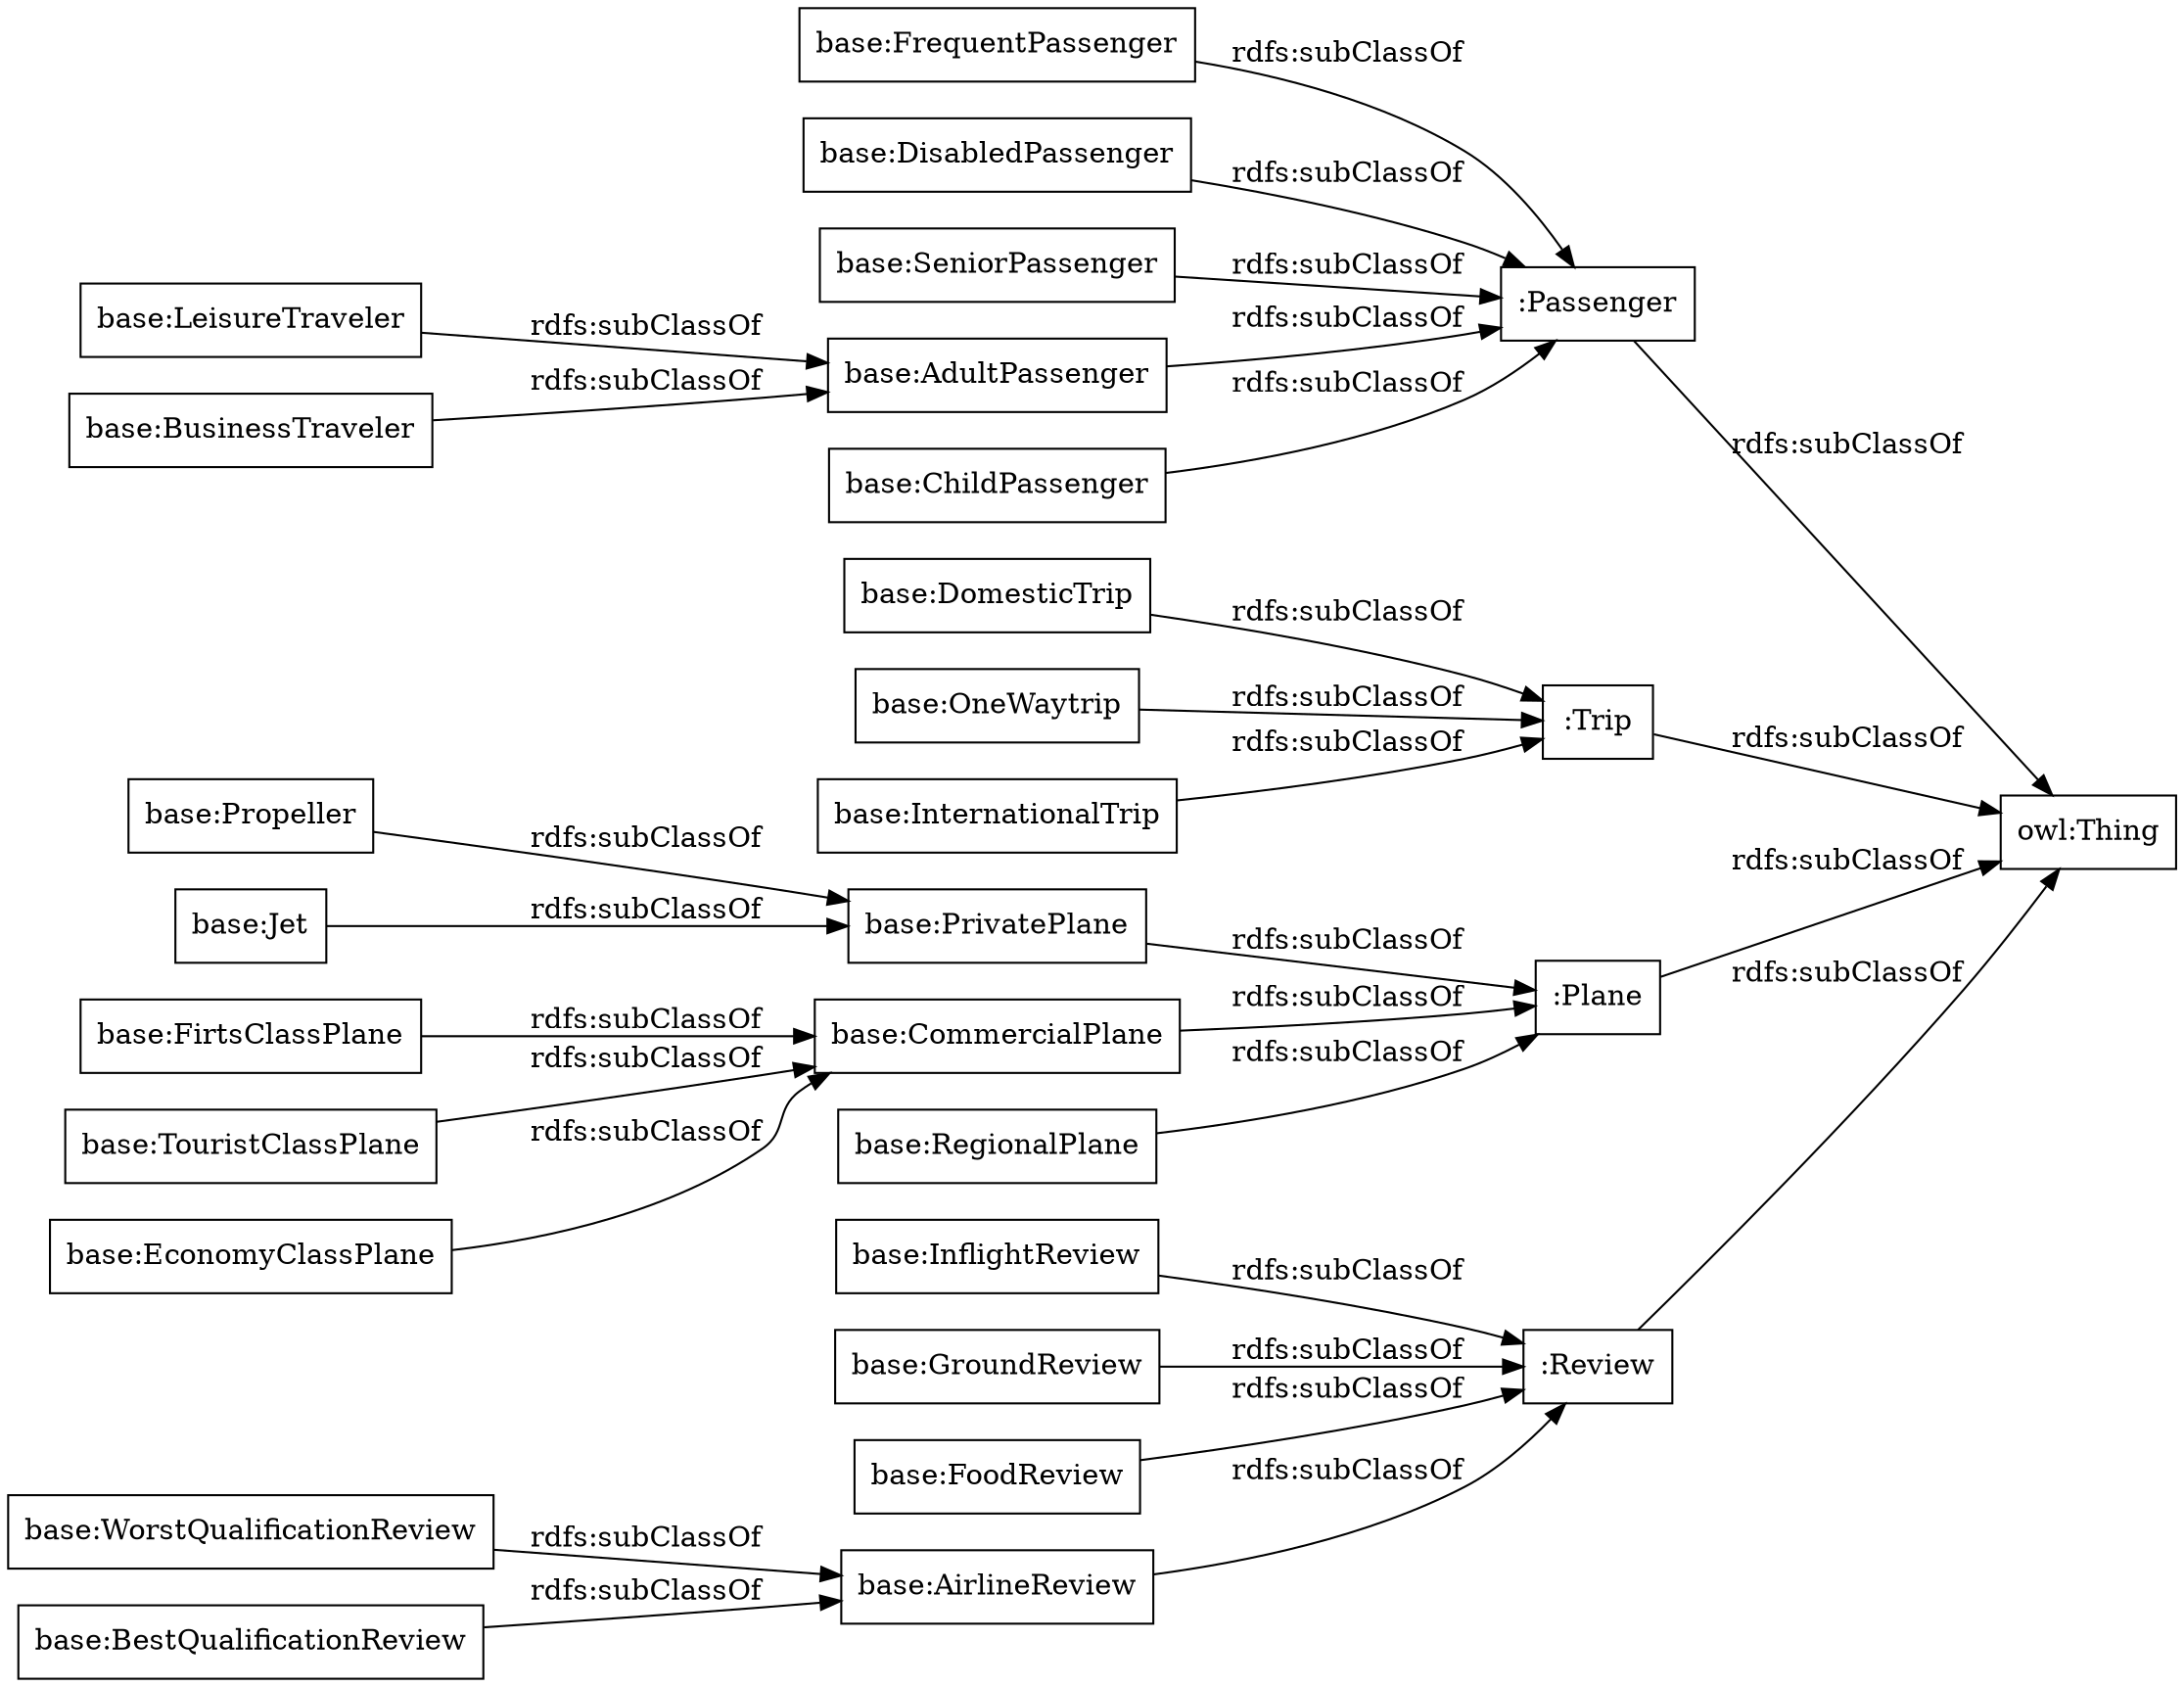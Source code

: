 digraph ar2dtool_diagram { 
rankdir=LR;
size="1000"
node [shape = rectangle, color="black"]; ":Review" "base:FrequentPassenger" "base:PrivatePlane" ":Passenger" "base:FirtsClassPlane" "base:WorstQualificationReview" "base:TouristClassPlane" "base:Propeller" "base:LeisureTraveler" "base:InflightReview" "base:GroundReview" "base:EconomyClassPlane" "base:DomesticTrip" ":Trip" ":Plane" "base:DisabledPassenger" "base:OneWaytrip" "base:Jet" "base:CommercialPlane" "base:SeniorPassenger" "base:FoodReview" "base:BusinessTraveler" "base:AirlineReview" "base:BestQualificationReview" "base:RegionalPlane" "base:AdultPassenger" "base:ChildPassenger" "base:InternationalTrip" ; /*classes style*/
	"base:FrequentPassenger" -> ":Passenger" [ label = "rdfs:subClassOf" ];
	"base:Propeller" -> "base:PrivatePlane" [ label = "rdfs:subClassOf" ];
	"base:DomesticTrip" -> ":Trip" [ label = "rdfs:subClassOf" ];
	":Plane" -> "owl:Thing" [ label = "rdfs:subClassOf" ];
	":Passenger" -> "owl:Thing" [ label = "rdfs:subClassOf" ];
	"base:LeisureTraveler" -> "base:AdultPassenger" [ label = "rdfs:subClassOf" ];
	"base:BestQualificationReview" -> "base:AirlineReview" [ label = "rdfs:subClassOf" ];
	"base:CommercialPlane" -> ":Plane" [ label = "rdfs:subClassOf" ];
	"base:FirtsClassPlane" -> "base:CommercialPlane" [ label = "rdfs:subClassOf" ];
	"base:BusinessTraveler" -> "base:AdultPassenger" [ label = "rdfs:subClassOf" ];
	":Review" -> "owl:Thing" [ label = "rdfs:subClassOf" ];
	"base:EconomyClassPlane" -> "base:CommercialPlane" [ label = "rdfs:subClassOf" ];
	"base:FoodReview" -> ":Review" [ label = "rdfs:subClassOf" ];
	"base:WorstQualificationReview" -> "base:AirlineReview" [ label = "rdfs:subClassOf" ];
	"base:SeniorPassenger" -> ":Passenger" [ label = "rdfs:subClassOf" ];
	"base:RegionalPlane" -> ":Plane" [ label = "rdfs:subClassOf" ];
	"base:InternationalTrip" -> ":Trip" [ label = "rdfs:subClassOf" ];
	"base:TouristClassPlane" -> "base:CommercialPlane" [ label = "rdfs:subClassOf" ];
	"base:InflightReview" -> ":Review" [ label = "rdfs:subClassOf" ];
	":Trip" -> "owl:Thing" [ label = "rdfs:subClassOf" ];
	"base:PrivatePlane" -> ":Plane" [ label = "rdfs:subClassOf" ];
	"base:ChildPassenger" -> ":Passenger" [ label = "rdfs:subClassOf" ];
	"base:GroundReview" -> ":Review" [ label = "rdfs:subClassOf" ];
	"base:DisabledPassenger" -> ":Passenger" [ label = "rdfs:subClassOf" ];
	"base:AirlineReview" -> ":Review" [ label = "rdfs:subClassOf" ];
	"base:Jet" -> "base:PrivatePlane" [ label = "rdfs:subClassOf" ];
	"base:AdultPassenger" -> ":Passenger" [ label = "rdfs:subClassOf" ];
	"base:OneWaytrip" -> ":Trip" [ label = "rdfs:subClassOf" ];

}

